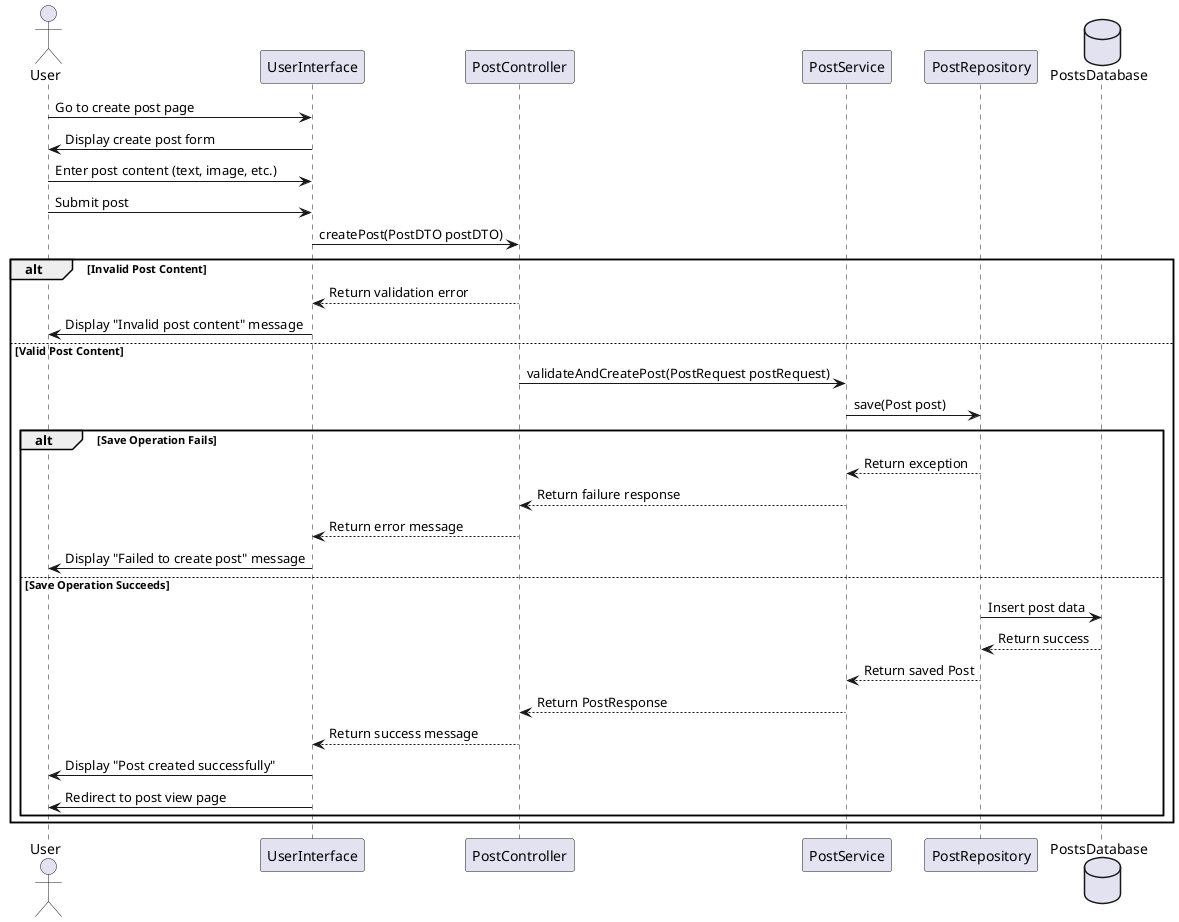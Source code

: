 @startuml
actor User
participant "UserInterface" as UI
participant "PostController" as PostController
participant "PostService" as PostService
participant "PostRepository" as PostRepo
database "PostsDatabase" as PostsDB

User -> UI: Go to create post page
UI -> User: Display create post form
User -> UI: Enter post content (text, image, etc.)
User -> UI: Submit post
UI -> PostController: createPost(PostDTO postDTO)

alt Invalid Post Content
    PostController --> UI: Return validation error
    UI -> User: Display "Invalid post content" message
else Valid Post Content
    PostController -> PostService: validateAndCreatePost(PostRequest postRequest)
    PostService -> PostRepo: save(Post post)

    alt Save Operation Fails
        PostRepo --> PostService: Return exception
        PostService --> PostController: Return failure response
        PostController --> UI: Return error message
        UI -> User: Display "Failed to create post" message
    else Save Operation Succeeds
        PostRepo -> PostsDB: Insert post data
        PostsDB --> PostRepo: Return success
        PostRepo --> PostService: Return saved Post
        PostService --> PostController: Return PostResponse
        PostController --> UI: Return success message
        UI -> User: Display "Post created successfully"
        UI -> User: Redirect to post view page
    end
end
@enduml
